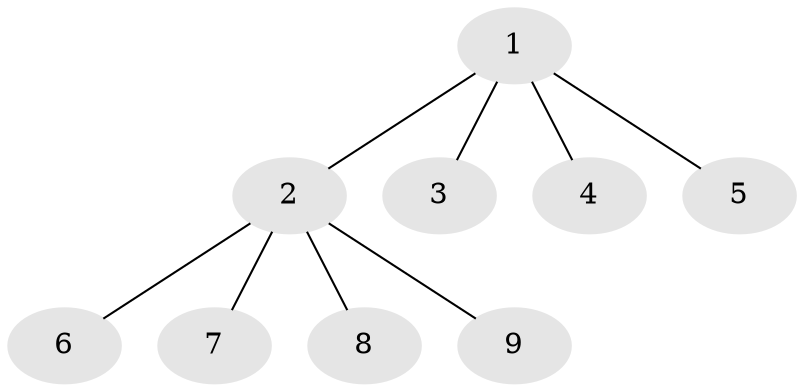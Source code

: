 // Generated by graph-tools (version 1.1) at 2023/18/11/09/23 16:18:50]
// undirected, 10 vertices, 20 edges
graph export_dot {
  node [color=gray90,style=filled];
  1 -- 2;
  1 -- 3;
  1 -- 4;
  1 -- 5;
  2 -- 6;
  2 -- 7;
  2 -- 8;
  2 -- 9;
}
